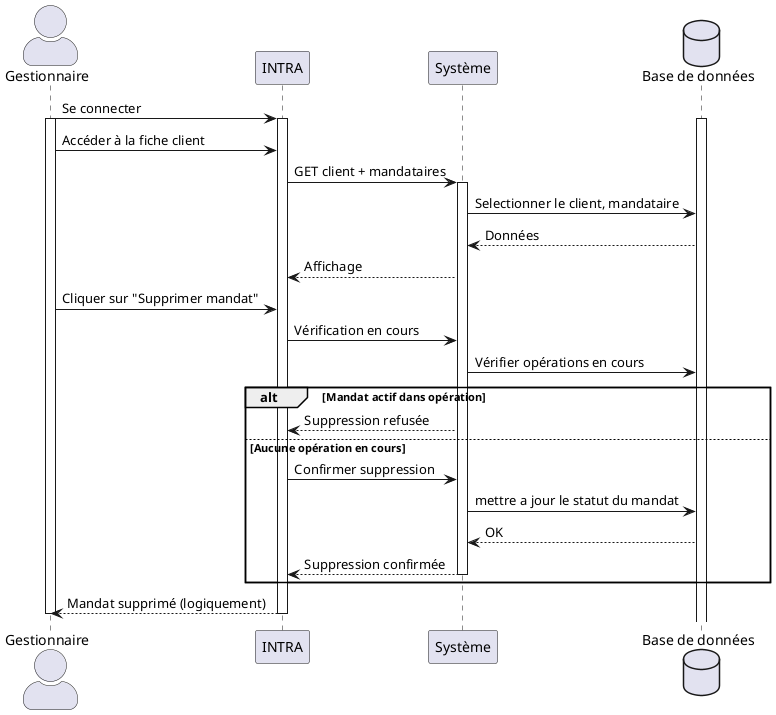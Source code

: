 @startuml UC006-D
skinparam actorStyle awesome
actor "Gestionnaire" as G
participant "INTRA" as UI
participant "Système" as BE
database "Base de données" as DB

G -> UI : Se connecter
activate G
activate UI
activate DB
G -> UI : Accéder à la fiche client
UI -> BE : GET client + mandataires
activate BE
BE -> DB : Selectionner le client, mandataire 
DB --> BE : Données
BE --> UI : Affichage

G -> UI : Cliquer sur "Supprimer mandat"
UI -> BE : Vérification en cours
BE -> DB : Vérifier opérations en cours
alt Mandat actif dans opération
    BE --> UI : Suppression refusée
else Aucune opération en cours
    UI -> BE : Confirmer suppression
    BE -> DB : mettre a jour le statut du mandat
    DB --> BE : OK
    BE --> UI : Suppression confirmée
    deactivate BE
end

UI --> G : Mandat supprimé (logiquement)
deactivate G
deactivate UI
@enduml
